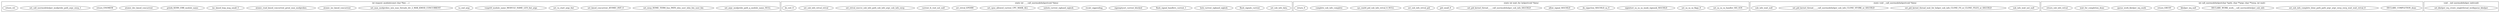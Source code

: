 digraph kmod_c{
        subgraph cluster_request_module{
                label="int request_module(const char *fmt, ...)";
                set_argv_modprobe_path_q_module_name_NULL[label="set_argv_modprobe_path_q_module_name_NULL"];
                set_envp_HOME_TERM_liux_PATH_sbin_user_sbin_bin_user_bin[label="set_envp_HOME_TERM_liux_PATH_sbin_user_sbin_bin_user_bin"];
                set_kmod_concurrent_ATOMIC_INIT_0[label="set_kmod_concurrent_ATOMIC_INIT_0"];
                set_va_start_args_fmt[label="set_va_start_args_fmt"];
                vsnpritf_module_name_MODULE_NAME_LEN_fmt_args[label="vsnpritf_module_name_MODULE_NAME_LEN_fmt_args"];
                va_end_args[label="va_end_args"];
                set_max_modprobes_min_max_threads_div_2_MAX_KMOD_CONCURRENT[label="set_max_modprobes_min_max_threads_div_2_MAX_KMOD_CONCURRENT"];
                atomic_inc_kmod_concurrent[label="atomic_inc_kmod_concurrent"];
                atomic_read_kmod_concurrent_great_max_modprobes[label="atomic_read_kmod_concurrent_great_max_modprobes"];
                inc_kmod_loop_msg_small_5[label="inc_kmod_loop_msg_small_5"];
                printk_KERN_ERR_module_name[label="printk_KERN_ERR_module_name"];
                atomic_dec_kmod_concurrent[label="atomic_dec_kmod_concurrent"];
                return_ENOMEM[label="return_ENOMEM"];
                set_call_usermodehelper_modprobe_path_argv_envp_1[label="set_call_usermodehelper_modprobe_path_argv_envp_1"];
                atomic_dec_kmod_concurrent[label="atomic_dec_kmod_concurrent"];
                return_ret[label="return_ret"];
        }

        subgraph cluster_____call_usermodehelper{
                label="static int ____call_usermodehelper(void *data)";
                set_sub_info_data[label="set_sub_info_data"];
                flush_signals_current[label="flush_signals_current"];
                lock_current_sighand_siglock[label="lock_current_sighand_siglock"];
                flush_signal_handlers_current_1[label="flush_signal_handlers_current_1"];
                sigemptyset_current_blocked[label="sigemptyset_current_blocked"];
                recalc_sigpending[label="recalc_sigpending"];
                unlock_current_sighand_siglock[label="unlock_current_sighand_siglock"];
                set_cpus_allowed_current_CPU_MASK_ALL[label="set_cpus_allowed_current_CPU_MASK_ALL"];
                set_retval_EPERM[label="set_retval_EPERM"];
                current_fs_root_not_null[label="current_fs_root_not_null"];
                set_retval_execve_sub_info_path_sub_info_argv_sub_info_envp[label="set_retval_execve_sub_info_path_sub_info_argv_sub_info_envp"];
                set_sub_info_retval_retval[label="set_sub_info_retval_retval"];
                do_exit_0[label="do_exit_0"];
        }

        subgraph cluster_wait_for_helper{
                label="static int wait_for_helper(void *data)";
                set_sub_info_data[label="set_sub_info_data"];
                set_sa_sa_sa_handler_SIG_IGN[label="set_sa_sa_sa_handler_SIG_IGN"];
                set_sa_sa_sa_flags_0[label="set_sa_sa_sa_flags_0"];
                siginitset_sa_sa_sa_mask_sigmask_SIGCHLD[label="siginitset_sa_sa_sa_mask_sigmask_SIGCHLD"];
                do_sigaction_SIGCHLD_sa_0[label="do_sigaction_SIGCHLD_sa_0"];
                allow_signal_SIGCHLD[label="allow_signal_SIGCHLD"];
                set_pid_kernel_thread_____call_usermodehelper_sub_info_SIGCHLD[label="set_pid_kernel_thread_____call_usermodehelper_sub_info_SIGCHLD"];
                pid_small_0[label="pid_small_0"];
                set_sub_info_retval_pid[label="set_sub_info_retval_pid"];
                sys_wait4_pid_sub_info_retval_0_NULL[label="sys_wait4_pid_sub_info_retval_0_NULL"];
                complete_sub_info_complete[label="complete_sub_info_complete"];
                return_0[label="return_0"];
        }

        subgraph cluster___call_usermodehelper{
                label="static void __call_usermodehelper(void *data)";
                set_sub_info_data[label="set_sub_info_data"];
                sub_info_wait_not_null[label="sub_info_wait_not_null"];
                set_pid_kernel_thread_wait_for_helper_sub_info_CLONE_FS_or_CLONE_FILES_or_SIGCHLD[label="set_pid_kernel_thread_wait_for_helper_sub_info_CLONE_FS_or_CLONE_FILES_or_SIGCHLD"];
                set_pid_kernel_thread_____call_usermodehelper_sub_info_CLONE_VFORK_or_SIGCHLD[label="set_pid_kernel_thread_____call_usermodehelper_sub_info_CLONE_VFORK_or_SIGCHLD"];
                pid_small_0[label="pid_small_0"];
                set_sub_info_retval_pid[label="set_sub_info_retval_pid"];
                complete_sub_info_complete[label="complete_sub_info_complete"];
                sub_info_wait_null[label="sub_info_wait_null"];
                complete_sub_info_complete[label="complete_sub_info_complete"];
        }

        subgraph cluster_call_user_modehelper{
                label="int call_usermodehelper(char *path, char **argv, char **envp, int wait)";
                DECLARE_COMPLETION_done[label="DECLARE_COMPLETION_done"];
                set_sub_info_complete_done_path_path_argv_argv_envp_envp_wait_wait_retval_0[label="set_sub_info_complete_done_path_path_argv_argv_envp_envp_wait_wait_retval_0"];
                DECLARE_WORK_work___call_usermodehelper_sub_info[label="DECLARE_WORK_work___call_usermodehelper_sub_info"];
                khelper_wq_null[label="khelper_wq_null"];
                return_EBUSY[label="return_EBUSY"];
                queue_work_khelper_wq_work[label="queue_work_khelper_wq_work"];
                wait_for_completion_done[label="wait_for_completion_done"];
                return_sub_info_retval[label="return_sub_info_retval"];
        }

        subgraph cluster_usermodehelper_init{
                label="void __init usermodehelper_init(void)";
                set_khelper_wq_create_singlethread_workqueue_khelper[label="set_khelper_wq_create_singlethread_workqueue_khelper"];
        }
}
